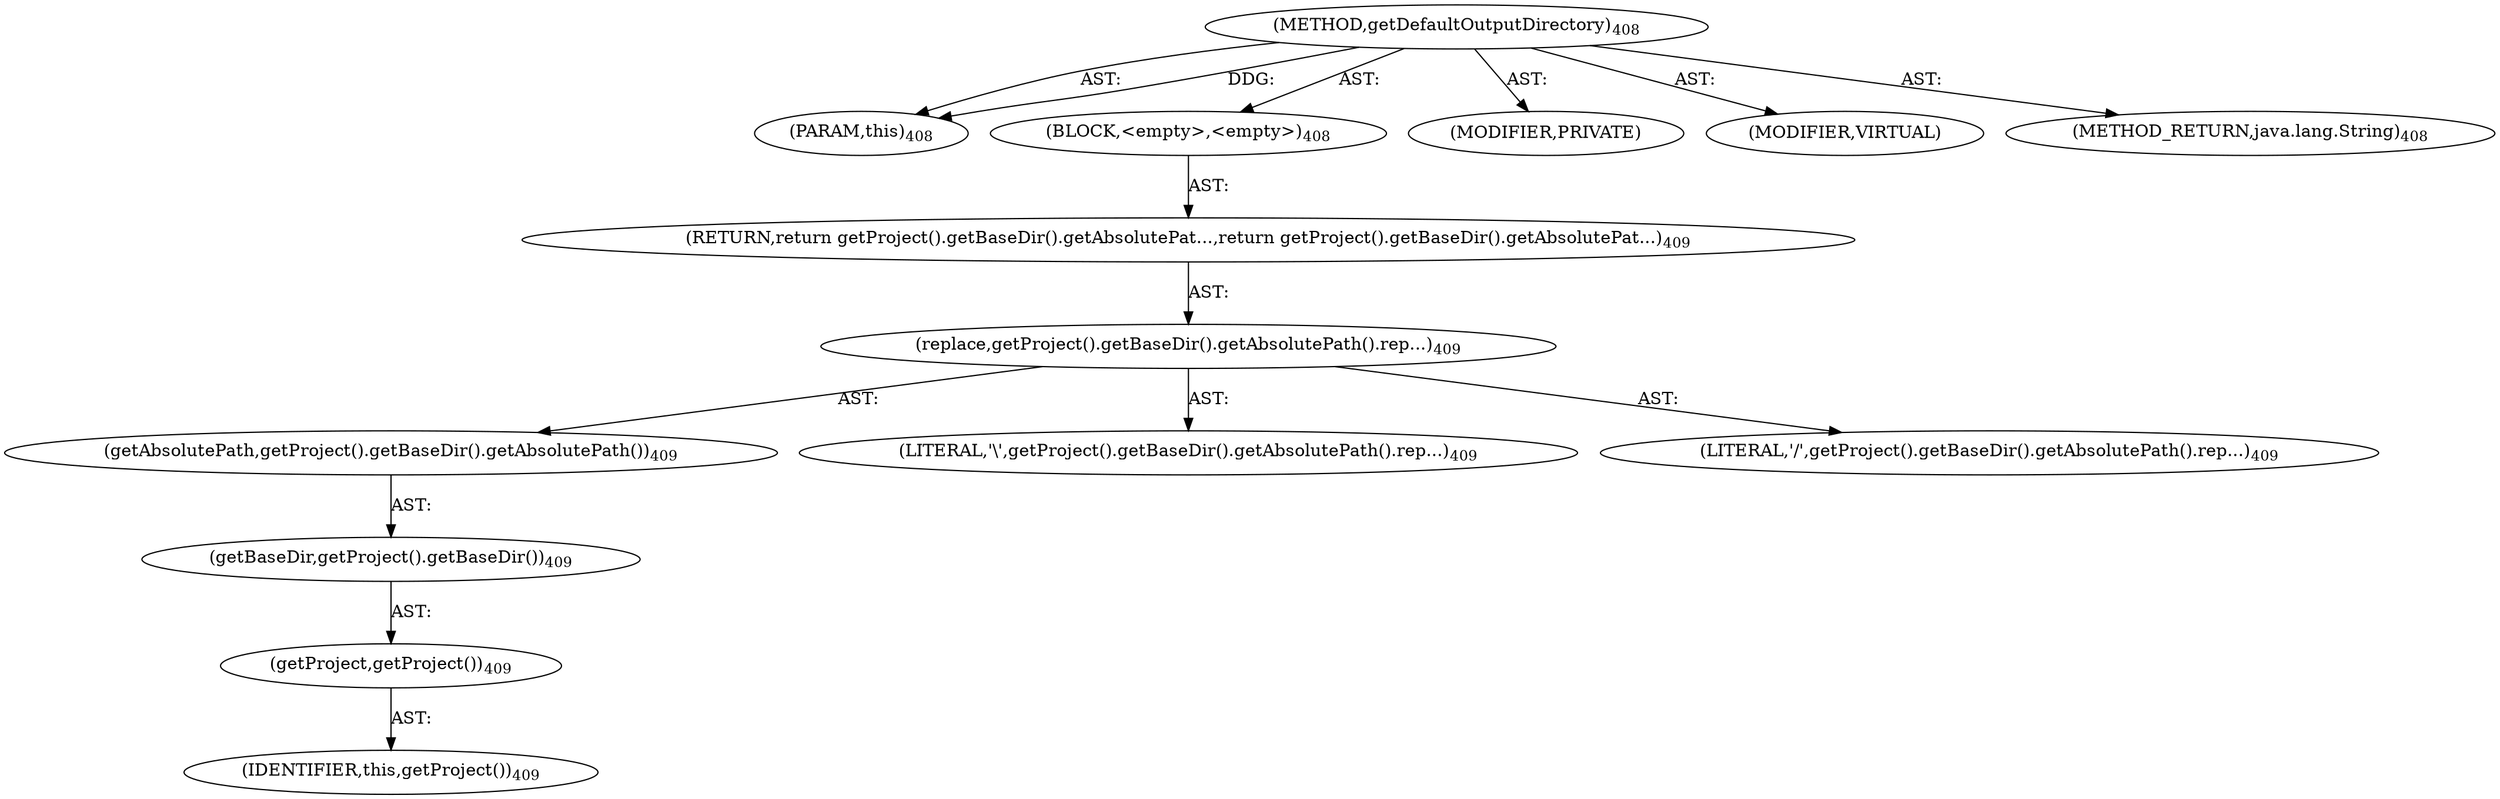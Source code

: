 digraph "getDefaultOutputDirectory" {  
"111669149716" [label = <(METHOD,getDefaultOutputDirectory)<SUB>408</SUB>> ]
"115964117000" [label = <(PARAM,this)<SUB>408</SUB>> ]
"25769803837" [label = <(BLOCK,&lt;empty&gt;,&lt;empty&gt;)<SUB>408</SUB>> ]
"146028888070" [label = <(RETURN,return getProject().getBaseDir().getAbsolutePat...,return getProject().getBaseDir().getAbsolutePat...)<SUB>409</SUB>> ]
"30064771403" [label = <(replace,getProject().getBaseDir().getAbsolutePath().rep...)<SUB>409</SUB>> ]
"30064771404" [label = <(getAbsolutePath,getProject().getBaseDir().getAbsolutePath())<SUB>409</SUB>> ]
"30064771405" [label = <(getBaseDir,getProject().getBaseDir())<SUB>409</SUB>> ]
"30064771406" [label = <(getProject,getProject())<SUB>409</SUB>> ]
"68719476753" [label = <(IDENTIFIER,this,getProject())<SUB>409</SUB>> ]
"90194313279" [label = <(LITERAL,'\\',getProject().getBaseDir().getAbsolutePath().rep...)<SUB>409</SUB>> ]
"90194313280" [label = <(LITERAL,'/',getProject().getBaseDir().getAbsolutePath().rep...)<SUB>409</SUB>> ]
"133143986248" [label = <(MODIFIER,PRIVATE)> ]
"133143986249" [label = <(MODIFIER,VIRTUAL)> ]
"128849018900" [label = <(METHOD_RETURN,java.lang.String)<SUB>408</SUB>> ]
  "111669149716" -> "115964117000"  [ label = "AST: "] 
  "111669149716" -> "25769803837"  [ label = "AST: "] 
  "111669149716" -> "133143986248"  [ label = "AST: "] 
  "111669149716" -> "133143986249"  [ label = "AST: "] 
  "111669149716" -> "128849018900"  [ label = "AST: "] 
  "25769803837" -> "146028888070"  [ label = "AST: "] 
  "146028888070" -> "30064771403"  [ label = "AST: "] 
  "30064771403" -> "30064771404"  [ label = "AST: "] 
  "30064771403" -> "90194313279"  [ label = "AST: "] 
  "30064771403" -> "90194313280"  [ label = "AST: "] 
  "30064771404" -> "30064771405"  [ label = "AST: "] 
  "30064771405" -> "30064771406"  [ label = "AST: "] 
  "30064771406" -> "68719476753"  [ label = "AST: "] 
  "111669149716" -> "115964117000"  [ label = "DDG: "] 
}
